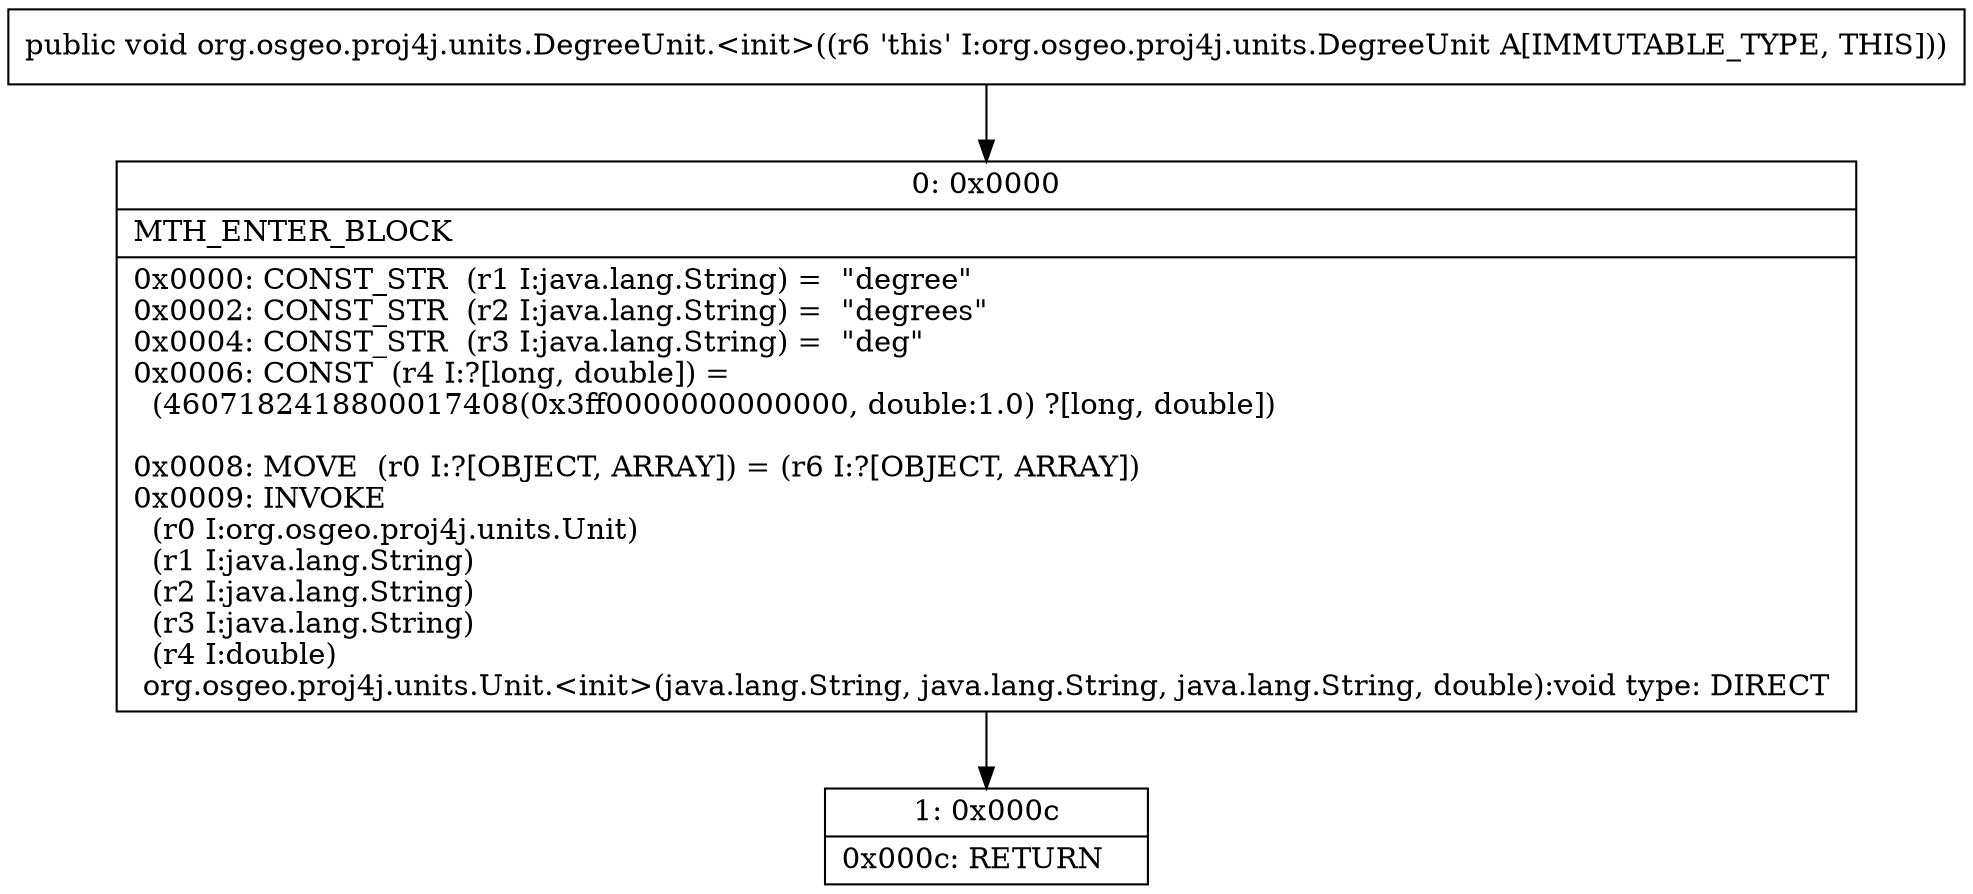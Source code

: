 digraph "CFG fororg.osgeo.proj4j.units.DegreeUnit.\<init\>()V" {
Node_0 [shape=record,label="{0\:\ 0x0000|MTH_ENTER_BLOCK\l|0x0000: CONST_STR  (r1 I:java.lang.String) =  \"degree\" \l0x0002: CONST_STR  (r2 I:java.lang.String) =  \"degrees\" \l0x0004: CONST_STR  (r3 I:java.lang.String) =  \"deg\" \l0x0006: CONST  (r4 I:?[long, double]) = \l  (4607182418800017408(0x3ff0000000000000, double:1.0) ?[long, double])\l \l0x0008: MOVE  (r0 I:?[OBJECT, ARRAY]) = (r6 I:?[OBJECT, ARRAY]) \l0x0009: INVOKE  \l  (r0 I:org.osgeo.proj4j.units.Unit)\l  (r1 I:java.lang.String)\l  (r2 I:java.lang.String)\l  (r3 I:java.lang.String)\l  (r4 I:double)\l org.osgeo.proj4j.units.Unit.\<init\>(java.lang.String, java.lang.String, java.lang.String, double):void type: DIRECT \l}"];
Node_1 [shape=record,label="{1\:\ 0x000c|0x000c: RETURN   \l}"];
MethodNode[shape=record,label="{public void org.osgeo.proj4j.units.DegreeUnit.\<init\>((r6 'this' I:org.osgeo.proj4j.units.DegreeUnit A[IMMUTABLE_TYPE, THIS])) }"];
MethodNode -> Node_0;
Node_0 -> Node_1;
}

